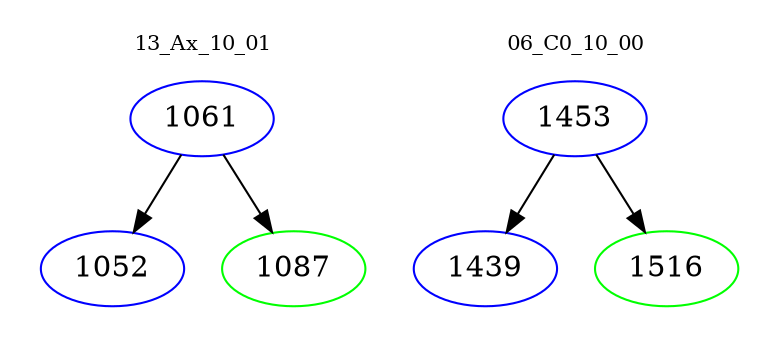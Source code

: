 digraph{
subgraph cluster_0 {
color = white
label = "13_Ax_10_01";
fontsize=10;
T0_1061 [label="1061", color="blue"]
T0_1061 -> T0_1052 [color="black"]
T0_1052 [label="1052", color="blue"]
T0_1061 -> T0_1087 [color="black"]
T0_1087 [label="1087", color="green"]
}
subgraph cluster_1 {
color = white
label = "06_C0_10_00";
fontsize=10;
T1_1453 [label="1453", color="blue"]
T1_1453 -> T1_1439 [color="black"]
T1_1439 [label="1439", color="blue"]
T1_1453 -> T1_1516 [color="black"]
T1_1516 [label="1516", color="green"]
}
}
